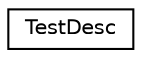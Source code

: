 digraph "Graphical Class Hierarchy"
{
  edge [fontname="Helvetica",fontsize="10",labelfontname="Helvetica",labelfontsize="10"];
  node [fontname="Helvetica",fontsize="10",shape=record];
  rankdir="LR";
  Node1 [label="TestDesc",height=0.2,width=0.4,color="black", fillcolor="white", style="filled",URL="$struct_test_desc.html"];
}
